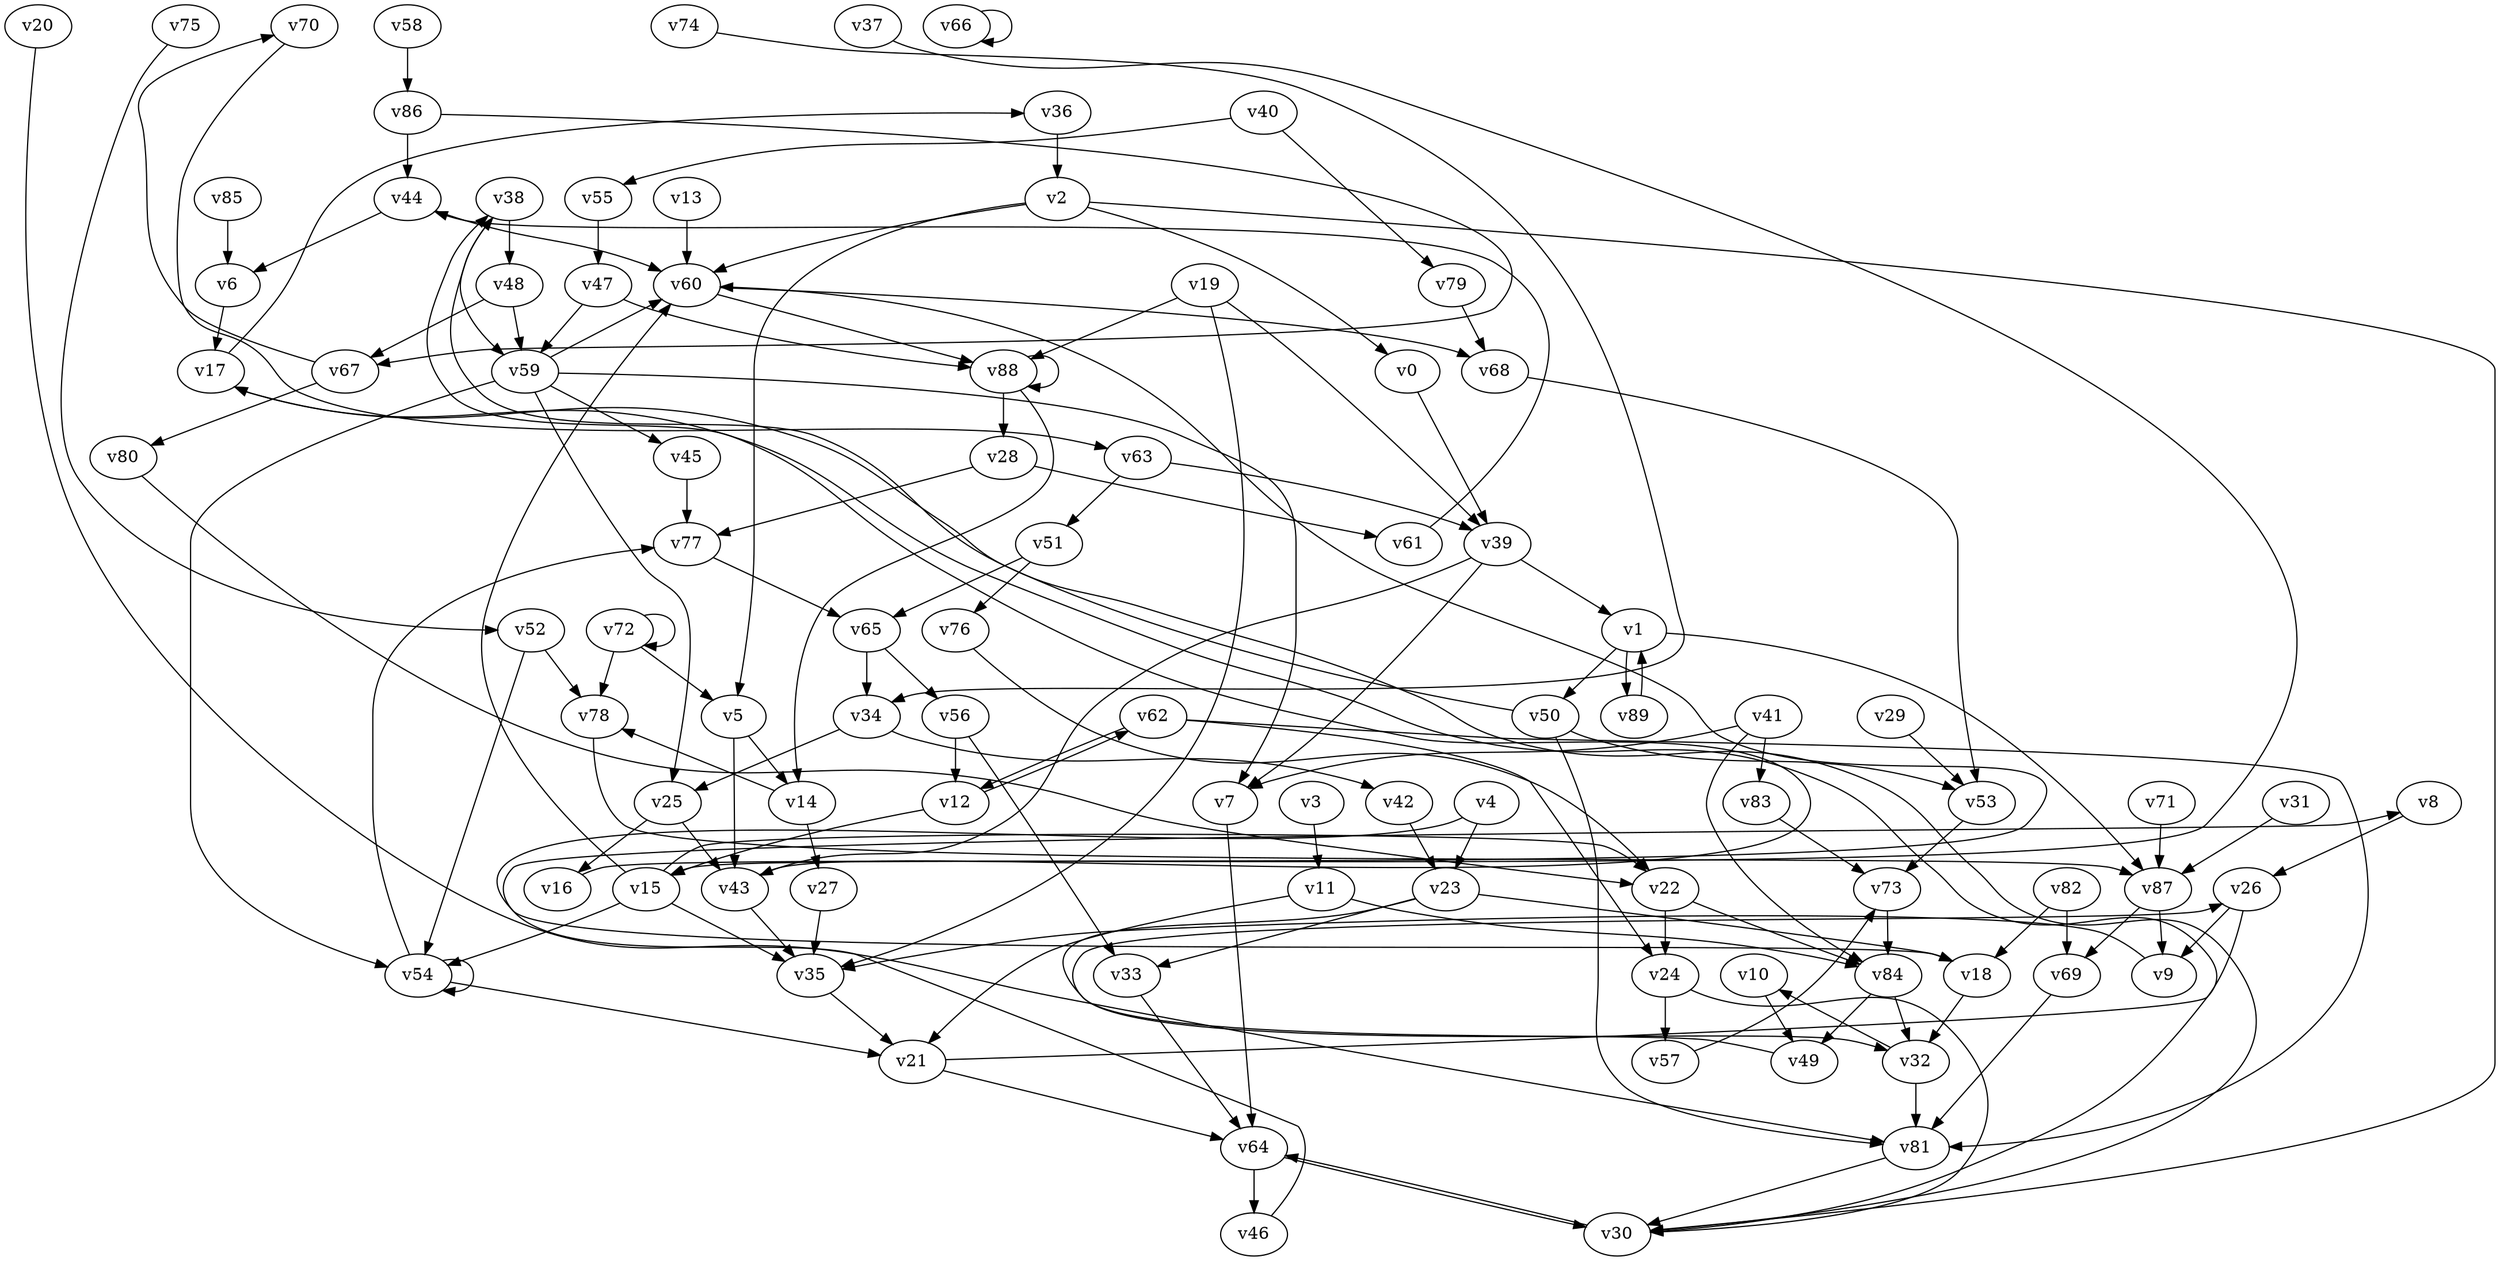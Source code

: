 // Benchmark game 124 - 90 vertices
// time_bound: 20
// targets: v17
digraph G {
    v0 [name="v0", player=0];
    v1 [name="v1", player=0];
    v2 [name="v2", player=0];
    v3 [name="v3", player=1];
    v4 [name="v4", player=0];
    v5 [name="v5", player=0];
    v6 [name="v6", player=0];
    v7 [name="v7", player=0];
    v8 [name="v8", player=0];
    v9 [name="v9", player=0];
    v10 [name="v10", player=0];
    v11 [name="v11", player=0];
    v12 [name="v12", player=1];
    v13 [name="v13", player=0];
    v14 [name="v14", player=0];
    v15 [name="v15", player=1];
    v16 [name="v16", player=1];
    v17 [name="v17", player=1, target=1];
    v18 [name="v18", player=1];
    v19 [name="v19", player=1];
    v20 [name="v20", player=1];
    v21 [name="v21", player=1];
    v22 [name="v22", player=0];
    v23 [name="v23", player=1];
    v24 [name="v24", player=0];
    v25 [name="v25", player=0];
    v26 [name="v26", player=0];
    v27 [name="v27", player=0];
    v28 [name="v28", player=0];
    v29 [name="v29", player=0];
    v30 [name="v30", player=0];
    v31 [name="v31", player=0];
    v32 [name="v32", player=0];
    v33 [name="v33", player=1];
    v34 [name="v34", player=1];
    v35 [name="v35", player=1];
    v36 [name="v36", player=0];
    v37 [name="v37", player=1];
    v38 [name="v38", player=0];
    v39 [name="v39", player=1];
    v40 [name="v40", player=1];
    v41 [name="v41", player=1];
    v42 [name="v42", player=0];
    v43 [name="v43", player=0];
    v44 [name="v44", player=1];
    v45 [name="v45", player=1];
    v46 [name="v46", player=1];
    v47 [name="v47", player=1];
    v48 [name="v48", player=1];
    v49 [name="v49", player=0];
    v50 [name="v50", player=1];
    v51 [name="v51", player=0];
    v52 [name="v52", player=0];
    v53 [name="v53", player=1];
    v54 [name="v54", player=0];
    v55 [name="v55", player=0];
    v56 [name="v56", player=1];
    v57 [name="v57", player=1];
    v58 [name="v58", player=1];
    v59 [name="v59", player=1];
    v60 [name="v60", player=1];
    v61 [name="v61", player=0];
    v62 [name="v62", player=0];
    v63 [name="v63", player=1];
    v64 [name="v64", player=1];
    v65 [name="v65", player=0];
    v66 [name="v66", player=1];
    v67 [name="v67", player=1];
    v68 [name="v68", player=0];
    v69 [name="v69", player=0];
    v70 [name="v70", player=1];
    v71 [name="v71", player=0];
    v72 [name="v72", player=1];
    v73 [name="v73", player=1];
    v74 [name="v74", player=1];
    v75 [name="v75", player=1];
    v76 [name="v76", player=1];
    v77 [name="v77", player=0];
    v78 [name="v78", player=1];
    v79 [name="v79", player=1];
    v80 [name="v80", player=1];
    v81 [name="v81", player=1];
    v82 [name="v82", player=0];
    v83 [name="v83", player=0];
    v84 [name="v84", player=0];
    v85 [name="v85", player=1];
    v86 [name="v86", player=0];
    v87 [name="v87", player=0];
    v88 [name="v88", player=0];
    v89 [name="v89", player=1];

    v0 -> v39;
    v1 -> v87;
    v2 -> v5;
    v3 -> v11;
    v4 -> v18 [constraint="t >= 1"];
    v5 -> v43;
    v6 -> v17;
    v7 -> v64;
    v8 -> v26;
    v9 -> v35 [constraint="t < 6"];
    v10 -> v49;
    v11 -> v21;
    v12 -> v62 [constraint="t mod 5 == 3"];
    v13 -> v60;
    v14 -> v78 [constraint="t >= 2"];
    v15 -> v22 [constraint="t mod 5 == 0"];
    v16 -> v60 [constraint="t < 13"];
    v17 -> v36 [constraint="t < 12"];
    v18 -> v32;
    v19 -> v39;
    v20 -> v81 [constraint="t >= 2"];
    v21 -> v17 [constraint="t >= 5"];
    v22 -> v84;
    v23 -> v32 [constraint="t mod 5 == 3"];
    v24 -> v30 [constraint="t < 13"];
    v25 -> v43;
    v26 -> v9;
    v27 -> v35;
    v28 -> v77;
    v29 -> v53;
    v30 -> v17 [constraint="t >= 2"];
    v31 -> v87;
    v32 -> v10 [constraint="t < 13"];
    v33 -> v64;
    v34 -> v25;
    v35 -> v21;
    v36 -> v2;
    v37 -> v15 [constraint="t >= 3"];
    v38 -> v59 [constraint="t < 12"];
    v39 -> v7;
    v40 -> v79;
    v41 -> v83;
    v42 -> v23;
    v43 -> v38 [constraint="t mod 4 == 2"];
    v44 -> v60;
    v45 -> v77;
    v46 -> v8 [constraint="t >= 3"];
    v47 -> v88;
    v48 -> v67;
    v49 -> v26 [constraint="t >= 2"];
    v50 -> v38 [constraint="t < 10"];
    v51 -> v76;
    v52 -> v54;
    v53 -> v73;
    v54 -> v54;
    v55 -> v47;
    v56 -> v12;
    v57 -> v73 [constraint="t < 13"];
    v58 -> v86;
    v59 -> v60 [constraint="t >= 2"];
    v60 -> v88;
    v61 -> v44 [constraint="t >= 4"];
    v62 -> v81 [constraint="t >= 4"];
    v63 -> v39 [constraint="t mod 2 == 0"];
    v64 -> v30;
    v65 -> v56;
    v66 -> v66;
    v67 -> v70 [constraint="t >= 4"];
    v68 -> v53;
    v69 -> v81;
    v70 -> v63 [constraint="t mod 4 == 0"];
    v71 -> v87;
    v72 -> v72;
    v73 -> v84;
    v74 -> v34 [constraint="t mod 3 == 1"];
    v75 -> v52 [constraint="t mod 4 == 0"];
    v76 -> v22 [constraint="t >= 1"];
    v77 -> v65;
    v78 -> v87 [constraint="t >= 1"];
    v79 -> v68;
    v80 -> v22 [constraint="t >= 3"];
    v81 -> v30 [constraint="t >= 1"];
    v82 -> v69;
    v83 -> v73;
    v84 -> v49;
    v85 -> v6;
    v86 -> v67 [constraint="t < 11"];
    v87 -> v9;
    v88 -> v14;
    v89 -> v1;
    v60 -> v68;
    v23 -> v33;
    v59 -> v45;
    v72 -> v78;
    v12 -> v15;
    v62 -> v24;
    v72 -> v5;
    v50 -> v53;
    v41 -> v7;
    v51 -> v65;
    v67 -> v80;
    v64 -> v46;
    v59 -> v54;
    v4 -> v23;
    v59 -> v25;
    v15 -> v54;
    v2 -> v30;
    v44 -> v6;
    v19 -> v88;
    v39 -> v43;
    v1 -> v50;
    v25 -> v16;
    v59 -> v7;
    v88 -> v88;
    v86 -> v44;
    v19 -> v35;
    v11 -> v84;
    v54 -> v77;
    v32 -> v81;
    v40 -> v55;
    v38 -> v48;
    v48 -> v59;
    v50 -> v81;
    v84 -> v32;
    v52 -> v78;
    v15 -> v35;
    v21 -> v64;
    v39 -> v1;
    v2 -> v0;
    v1 -> v89;
    v14 -> v27;
    v56 -> v33;
    v24 -> v57;
    v65 -> v34;
    v62 -> v12;
    v2 -> v60;
    v30 -> v64;
    v22 -> v24;
    v23 -> v18;
    v41 -> v84;
    v87 -> v69;
    v88 -> v28;
    v28 -> v61;
    v54 -> v21;
    v82 -> v18;
    v26 -> v30;
    v34 -> v42;
    v5 -> v14;
    v43 -> v35;
    v15 -> v60;
    v63 -> v51;
    v47 -> v59;
}

